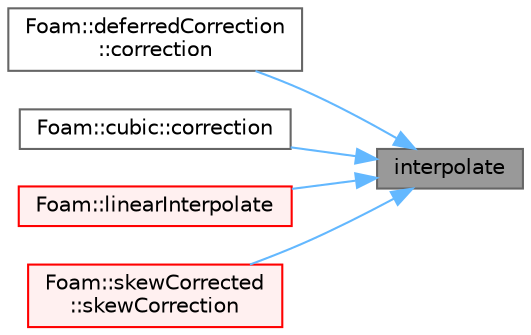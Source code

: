 digraph "interpolate"
{
 // LATEX_PDF_SIZE
  bgcolor="transparent";
  edge [fontname=Helvetica,fontsize=10,labelfontname=Helvetica,labelfontsize=10];
  node [fontname=Helvetica,fontsize=10,shape=box,height=0.2,width=0.4];
  rankdir="RL";
  Node1 [id="Node000001",label="interpolate",height=0.2,width=0.4,color="gray40", fillcolor="grey60", style="filled", fontcolor="black",tooltip=" "];
  Node1 -> Node2 [id="edge1_Node000001_Node000002",dir="back",color="steelblue1",style="solid",tooltip=" "];
  Node2 [id="Node000002",label="Foam::deferredCorrection\l::correction",height=0.2,width=0.4,color="grey40", fillcolor="white", style="filled",URL="$classFoam_1_1deferredCorrection.html#ac26ead7414cbab39c598047884ab43b5",tooltip=" "];
  Node1 -> Node3 [id="edge2_Node000001_Node000003",dir="back",color="steelblue1",style="solid",tooltip=" "];
  Node3 [id="Node000003",label="Foam::cubic::correction",height=0.2,width=0.4,color="grey40", fillcolor="white", style="filled",URL="$classFoam_1_1cubic.html#a9c79cff1f5952f2e865730d39bf9b2fe",tooltip=" "];
  Node1 -> Node4 [id="edge3_Node000001_Node000004",dir="back",color="steelblue1",style="solid",tooltip=" "];
  Node4 [id="Node000004",label="Foam::linearInterpolate",height=0.2,width=0.4,color="red", fillcolor="#FFF0F0", style="filled",URL="$namespaceFoam.html#a9980cdbd960923f950040f27aa8daaa2",tooltip=" "];
  Node1 -> Node20 [id="edge4_Node000001_Node000020",dir="back",color="steelblue1",style="solid",tooltip=" "];
  Node20 [id="Node000020",label="Foam::skewCorrected\l::skewCorrection",height=0.2,width=0.4,color="red", fillcolor="#FFF0F0", style="filled",URL="$classFoam_1_1skewCorrected.html#ad4d54c68cfc049cbf75cd41d3547c266",tooltip=" "];
}
